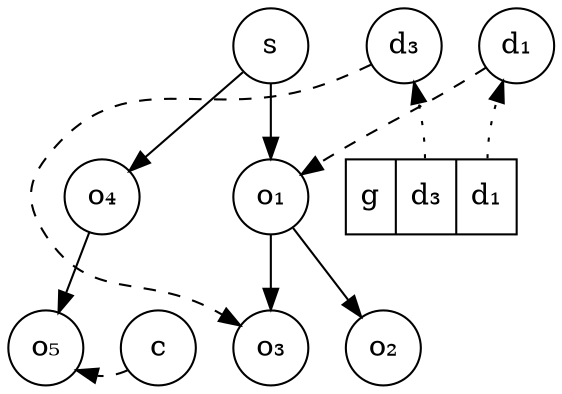 /*
    This file is part of Magnum.

    Copyright © 2010, 2011, 2012, 2013, 2014, 2015, 2016, 2017, 2018, 2019,
                2020, 2021, 2022, 2023, 2024, 2025
              Vladimír Vondruš <mosra@centrum.cz>

    Permission is hereby granted, free of charge, to any person obtaining a
    copy of this software and associated documentation files (the "Software"),
    to deal in the Software without restriction, including without limitation
    the rights to use, copy, modify, merge, publish, distribute, sublicense,
    and/or sell copies of the Software, and to permit persons to whom the
    Software is furnished to do so, subject to the following conditions:

    The above copyright notice and this permission notice shall be included
    in all copies or substantial portions of the Software.

    THE SOFTWARE IS PROVIDED "AS IS", WITHOUT WARRANTY OF ANY KIND, EXPRESS OR
    IMPLIED, INCLUDING BUT NOT LIMITED TO THE WARRANTIES OF MERCHANTABILITY,
    FITNESS FOR A PARTICULAR PURPOSE AND NONINFRINGEMENT. IN NO EVENT SHALL
    THE AUTHORS OR COPYRIGHT HOLDERS BE LIABLE FOR ANY CLAIM, DAMAGES OR OTHER
    LIABILITY, WHETHER IN AN ACTION OF CONTRACT, TORT OR OTHERWISE, ARISING
    FROM, OUT OF OR IN CONNECTION WITH THE SOFTWARE OR THE USE OR OTHER
    DEALINGS IN THE SOFTWARE.
*/

digraph "SceneGraph transformations" {
    ranksep=0.5
    node [shape=circle margin="0.03,0.03"]

    o1 [label="o₁"]
    o2 [label="o₂"]
    o3 [label="o₃"]
    o4 [label="o₄"]
    o5 [label="o₅"]

    s [class="m-primary"]
    s -> o1
    s -> o4
    o1 -> o2
    o1 -> o3
    o4 -> o5

    c [class="m-primary"]
    c -> o5 [class="m-primary" constraint=false style=dashed]

    d3 [label="d₃" class="m-info"]
    d3 -> o3 [class="m-info" constraint=false style=dashed]

    d1 [label="d₁" class="m-info"]
    d1 -> o1 [class="m-info" constraint=false style=dashed]

    #o2 -> d3 [style=invis]

    { rank=same s -> d3 -> d1 [style=invis] }
    { rank=same o5 -> c [style=invis] }

    drawables [label=" <g>g | <d3>d₃ | <d1>d₁ " shape=record margin="0.1,0.1" class="m-success"]

    d3 -> drawables [style=invis]

    drawables:d1 -> d1 [class="m-success" style=dotted]
    drawables:d3 -> d3 [class="m-success" style=dotted]
}
